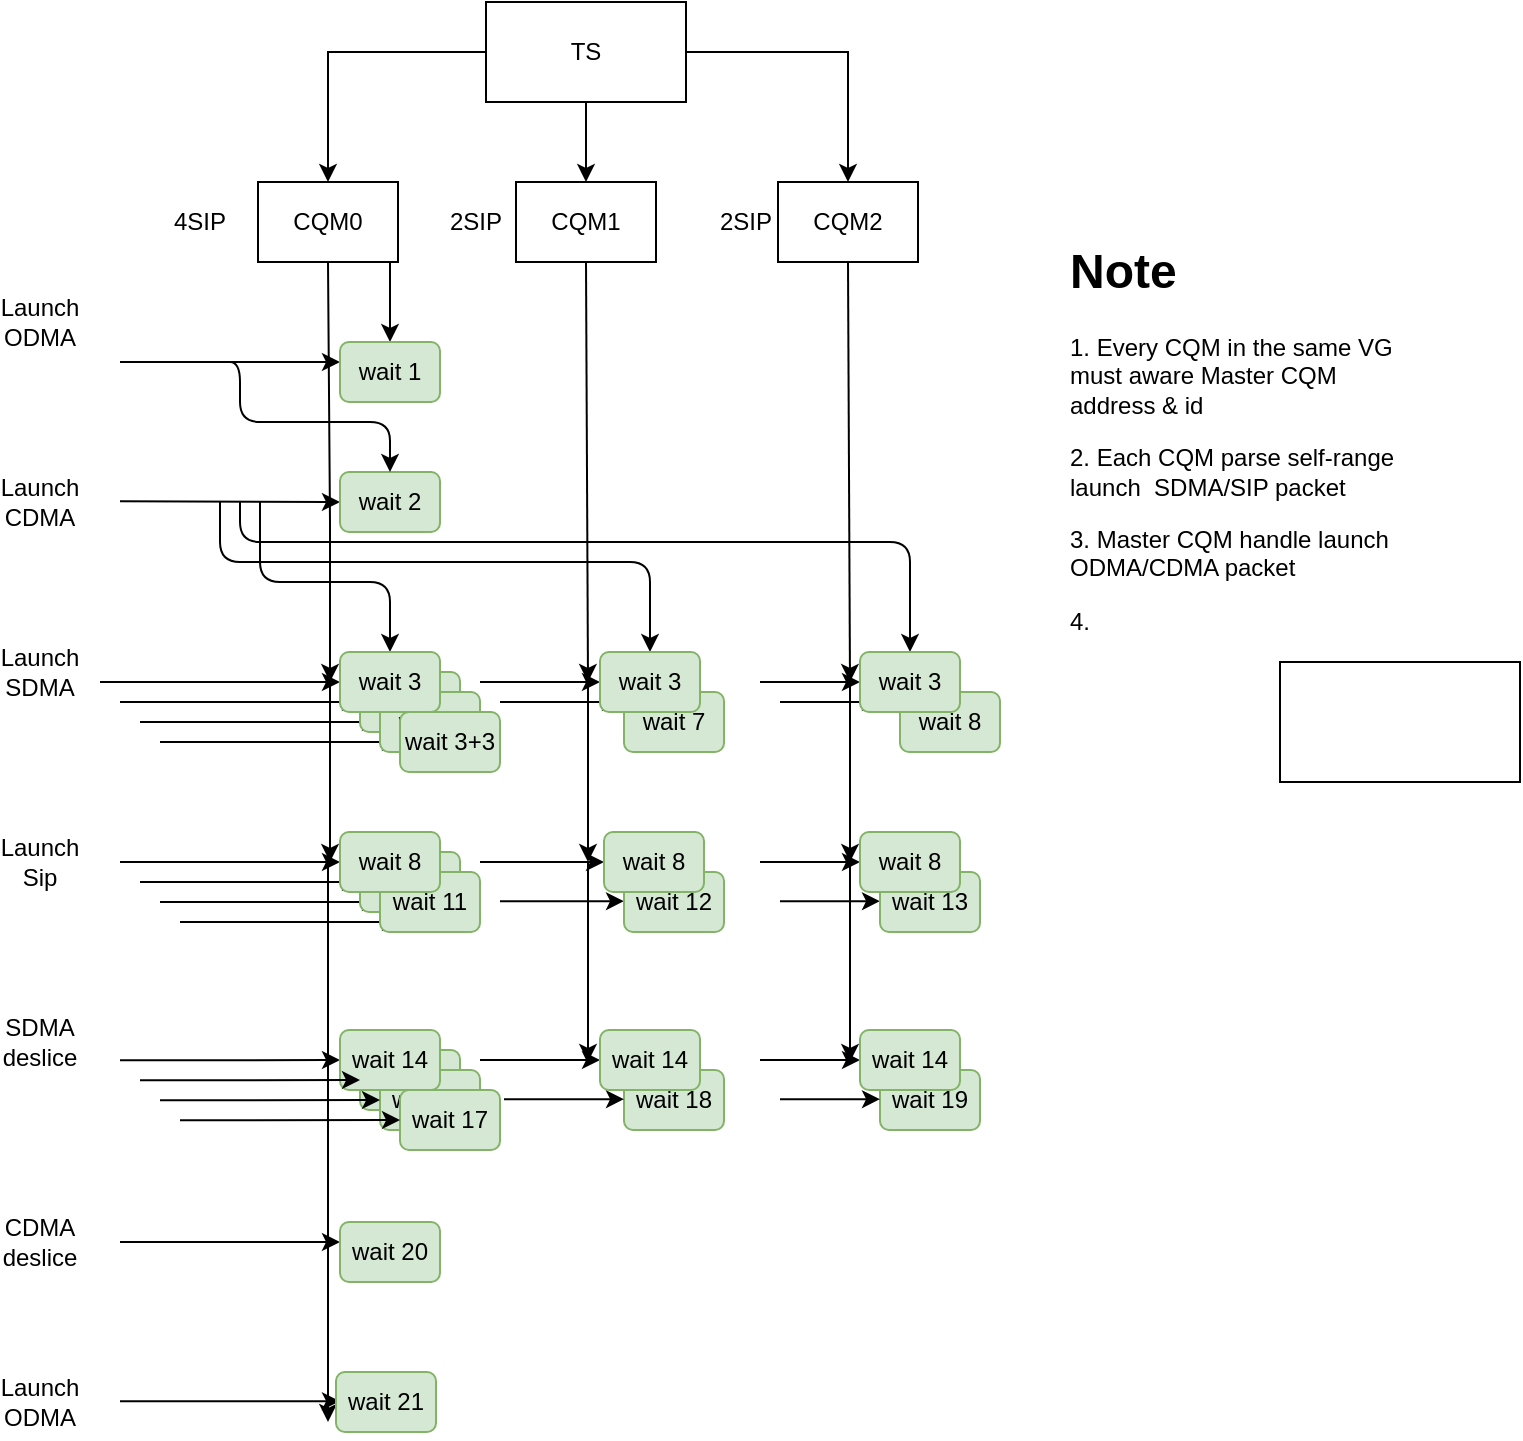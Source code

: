 <mxfile version="14.2.7" type="github">
  <diagram id="mgxzi-yPcugMr2c35Z91" name="Page-1">
    <mxGraphModel dx="1718" dy="963" grid="1" gridSize="10" guides="1" tooltips="1" connect="1" arrows="1" fold="1" page="1" pageScale="1" pageWidth="827" pageHeight="1169" math="0" shadow="0">
      <root>
        <mxCell id="0" />
        <mxCell id="1" parent="0" />
        <mxCell id="G4l-uw-PBjxxs0yxztcG-4" style="edgeStyle=orthogonalEdgeStyle;rounded=0;orthogonalLoop=1;jettySize=auto;html=1;entryX=0.5;entryY=0;entryDx=0;entryDy=0;" edge="1" parent="1" source="K7aWRvvbhgT_T4m95MLQ-1" target="K7aWRvvbhgT_T4m95MLQ-2">
          <mxGeometry relative="1" as="geometry" />
        </mxCell>
        <mxCell id="G4l-uw-PBjxxs0yxztcG-5" style="edgeStyle=orthogonalEdgeStyle;rounded=0;orthogonalLoop=1;jettySize=auto;html=1;entryX=0.5;entryY=0;entryDx=0;entryDy=0;" edge="1" parent="1" source="K7aWRvvbhgT_T4m95MLQ-1" target="K7aWRvvbhgT_T4m95MLQ-4">
          <mxGeometry relative="1" as="geometry" />
        </mxCell>
        <mxCell id="G4l-uw-PBjxxs0yxztcG-6" style="edgeStyle=orthogonalEdgeStyle;rounded=0;orthogonalLoop=1;jettySize=auto;html=1;entryX=0.5;entryY=0;entryDx=0;entryDy=0;" edge="1" parent="1" source="K7aWRvvbhgT_T4m95MLQ-1" target="K7aWRvvbhgT_T4m95MLQ-3">
          <mxGeometry relative="1" as="geometry" />
        </mxCell>
        <mxCell id="K7aWRvvbhgT_T4m95MLQ-1" value="TS" style="rounded=0;whiteSpace=wrap;html=1;" parent="1" vertex="1">
          <mxGeometry x="363" y="10" width="100" height="50" as="geometry" />
        </mxCell>
        <mxCell id="G4l-uw-PBjxxs0yxztcG-20" style="edgeStyle=orthogonalEdgeStyle;rounded=0;orthogonalLoop=1;jettySize=auto;html=1;entryX=0.5;entryY=0;entryDx=0;entryDy=0;" edge="1" parent="1" source="K7aWRvvbhgT_T4m95MLQ-2" target="G4l-uw-PBjxxs0yxztcG-27">
          <mxGeometry relative="1" as="geometry">
            <mxPoint x="270" y="160" as="targetPoint" />
            <Array as="points">
              <mxPoint x="315" y="160" />
              <mxPoint x="315" y="160" />
            </Array>
          </mxGeometry>
        </mxCell>
        <mxCell id="K7aWRvvbhgT_T4m95MLQ-2" value="CQM0" style="rounded=0;whiteSpace=wrap;html=1;" parent="1" vertex="1">
          <mxGeometry x="249" y="100" width="70" height="40" as="geometry" />
        </mxCell>
        <mxCell id="wm0fCTp2LXdAbT0zuXOt-7" style="edgeStyle=none;rounded=0;orthogonalLoop=1;jettySize=auto;html=1;exitX=0.5;exitY=1;exitDx=0;exitDy=0;" parent="1" source="K7aWRvvbhgT_T4m95MLQ-3" edge="1">
          <mxGeometry relative="1" as="geometry">
            <mxPoint x="545" y="350" as="targetPoint" />
          </mxGeometry>
        </mxCell>
        <mxCell id="K7aWRvvbhgT_T4m95MLQ-3" value="CQM2" style="rounded=0;whiteSpace=wrap;html=1;" parent="1" vertex="1">
          <mxGeometry x="509" y="100" width="70" height="40" as="geometry" />
        </mxCell>
        <mxCell id="wm0fCTp2LXdAbT0zuXOt-6" style="edgeStyle=none;rounded=0;orthogonalLoop=1;jettySize=auto;html=1;exitX=0.5;exitY=1;exitDx=0;exitDy=0;" parent="1" source="K7aWRvvbhgT_T4m95MLQ-4" edge="1">
          <mxGeometry relative="1" as="geometry">
            <mxPoint x="414" y="350" as="targetPoint" />
          </mxGeometry>
        </mxCell>
        <mxCell id="K7aWRvvbhgT_T4m95MLQ-4" value="CQM1" style="rounded=0;whiteSpace=wrap;html=1;" parent="1" vertex="1">
          <mxGeometry x="378" y="100" width="70" height="40" as="geometry" />
        </mxCell>
        <mxCell id="wm0fCTp2LXdAbT0zuXOt-1" style="edgeStyle=none;rounded=0;orthogonalLoop=1;jettySize=auto;html=1;" parent="1" edge="1">
          <mxGeometry relative="1" as="geometry">
            <mxPoint x="290" y="190" as="targetPoint" />
            <mxPoint x="180" y="190" as="sourcePoint" />
            <Array as="points">
              <mxPoint x="230" y="190" />
            </Array>
          </mxGeometry>
        </mxCell>
        <mxCell id="K7aWRvvbhgT_T4m95MLQ-5" value="Launch CDMA" style="text;html=1;strokeColor=none;fillColor=none;align=center;verticalAlign=middle;whiteSpace=wrap;rounded=0;" parent="1" vertex="1">
          <mxGeometry x="120" y="250" width="40" height="20" as="geometry" />
        </mxCell>
        <mxCell id="K7aWRvvbhgT_T4m95MLQ-6" value="Launch&lt;br&gt;SDMA" style="text;html=1;strokeColor=none;fillColor=none;align=center;verticalAlign=middle;whiteSpace=wrap;rounded=0;" parent="1" vertex="1">
          <mxGeometry x="120" y="335" width="40" height="20" as="geometry" />
        </mxCell>
        <mxCell id="K7aWRvvbhgT_T4m95MLQ-7" value="Launch&lt;br&gt;Sip" style="text;html=1;strokeColor=none;fillColor=none;align=center;verticalAlign=middle;whiteSpace=wrap;rounded=0;" parent="1" vertex="1">
          <mxGeometry x="120" y="430" width="40" height="20" as="geometry" />
        </mxCell>
        <mxCell id="wm0fCTp2LXdAbT0zuXOt-9" style="edgeStyle=none;rounded=0;orthogonalLoop=1;jettySize=auto;html=1;exitX=0.5;exitY=1;exitDx=0;exitDy=0;" parent="1" source="K7aWRvvbhgT_T4m95MLQ-2" edge="1">
          <mxGeometry relative="1" as="geometry">
            <mxPoint x="285" y="350" as="targetPoint" />
            <mxPoint x="285" y="260" as="sourcePoint" />
            <Array as="points">
              <mxPoint x="285" y="270" />
            </Array>
          </mxGeometry>
        </mxCell>
        <mxCell id="wm0fCTp2LXdAbT0zuXOt-10" style="edgeStyle=none;rounded=0;orthogonalLoop=1;jettySize=auto;html=1;" parent="1" edge="1">
          <mxGeometry relative="1" as="geometry">
            <mxPoint x="285" y="440" as="targetPoint" />
            <mxPoint x="285" y="320" as="sourcePoint" />
          </mxGeometry>
        </mxCell>
        <mxCell id="wm0fCTp2LXdAbT0zuXOt-14" style="edgeStyle=none;rounded=0;orthogonalLoop=1;jettySize=auto;html=1;" parent="1" edge="1">
          <mxGeometry relative="1" as="geometry">
            <mxPoint x="414" y="440" as="targetPoint" />
            <mxPoint x="414" y="350" as="sourcePoint" />
          </mxGeometry>
        </mxCell>
        <mxCell id="wm0fCTp2LXdAbT0zuXOt-17" style="edgeStyle=none;rounded=0;orthogonalLoop=1;jettySize=auto;html=1;" parent="1" edge="1">
          <mxGeometry relative="1" as="geometry">
            <mxPoint x="545" y="440" as="targetPoint" />
            <mxPoint x="545" y="350" as="sourcePoint" />
          </mxGeometry>
        </mxCell>
        <mxCell id="wm0fCTp2LXdAbT0zuXOt-20" value="SDMA deslice" style="text;html=1;strokeColor=none;fillColor=none;align=center;verticalAlign=middle;whiteSpace=wrap;rounded=0;" parent="1" vertex="1">
          <mxGeometry x="120" y="520" width="40" height="20" as="geometry" />
        </mxCell>
        <mxCell id="wm0fCTp2LXdAbT0zuXOt-21" value="CDMA&lt;br&gt;deslice" style="text;html=1;strokeColor=none;fillColor=none;align=center;verticalAlign=middle;whiteSpace=wrap;rounded=0;" parent="1" vertex="1">
          <mxGeometry x="120" y="620" width="40" height="20" as="geometry" />
        </mxCell>
        <mxCell id="wm0fCTp2LXdAbT0zuXOt-22" style="edgeStyle=none;rounded=0;orthogonalLoop=1;jettySize=auto;html=1;entryX=0;entryY=0.5;entryDx=0;entryDy=0;" parent="1" edge="1" target="G4l-uw-PBjxxs0yxztcG-89">
          <mxGeometry relative="1" as="geometry">
            <mxPoint x="630" y="539.17" as="targetPoint" />
            <mxPoint x="500" y="539" as="sourcePoint" />
          </mxGeometry>
        </mxCell>
        <mxCell id="wm0fCTp2LXdAbT0zuXOt-24" style="edgeStyle=none;rounded=0;orthogonalLoop=1;jettySize=auto;html=1;" parent="1" edge="1">
          <mxGeometry relative="1" as="geometry">
            <mxPoint x="290" y="630" as="targetPoint" />
            <mxPoint x="180" y="630.0" as="sourcePoint" />
          </mxGeometry>
        </mxCell>
        <mxCell id="wm0fCTp2LXdAbT0zuXOt-29" style="edgeStyle=none;rounded=0;orthogonalLoop=1;jettySize=auto;html=1;" parent="1" edge="1">
          <mxGeometry relative="1" as="geometry">
            <mxPoint x="414" y="540" as="targetPoint" />
            <mxPoint x="414.0" y="440" as="sourcePoint" />
          </mxGeometry>
        </mxCell>
        <mxCell id="wm0fCTp2LXdAbT0zuXOt-39" style="edgeStyle=none;rounded=0;orthogonalLoop=1;jettySize=auto;html=1;" parent="1" edge="1">
          <mxGeometry relative="1" as="geometry">
            <mxPoint x="284" y="720" as="targetPoint" />
            <mxPoint x="284" y="440" as="sourcePoint" />
          </mxGeometry>
        </mxCell>
        <mxCell id="wm0fCTp2LXdAbT0zuXOt-45" style="edgeStyle=none;rounded=0;orthogonalLoop=1;jettySize=auto;html=1;" parent="1" edge="1">
          <mxGeometry relative="1" as="geometry">
            <mxPoint x="545" y="540" as="targetPoint" />
            <mxPoint x="545" y="440" as="sourcePoint" />
          </mxGeometry>
        </mxCell>
        <mxCell id="G4l-uw-PBjxxs0yxztcG-8" value="Launch ODMA" style="text;html=1;strokeColor=none;fillColor=none;align=center;verticalAlign=middle;whiteSpace=wrap;rounded=0;" vertex="1" parent="1">
          <mxGeometry x="120" y="160" width="40" height="20" as="geometry" />
        </mxCell>
        <mxCell id="G4l-uw-PBjxxs0yxztcG-9" style="edgeStyle=none;rounded=0;orthogonalLoop=1;jettySize=auto;html=1;entryX=0;entryY=0.5;entryDx=0;entryDy=0;" edge="1" parent="1" target="G4l-uw-PBjxxs0yxztcG-28">
          <mxGeometry relative="1" as="geometry">
            <mxPoint x="280.0" y="259.58" as="targetPoint" />
            <mxPoint x="180" y="259.58" as="sourcePoint" />
          </mxGeometry>
        </mxCell>
        <mxCell id="G4l-uw-PBjxxs0yxztcG-41" style="edgeStyle=orthogonalEdgeStyle;rounded=1;orthogonalLoop=1;jettySize=auto;html=1;entryX=0.5;entryY=0;entryDx=0;entryDy=0;" edge="1" parent="1" target="G4l-uw-PBjxxs0yxztcG-37">
          <mxGeometry relative="1" as="geometry">
            <mxPoint x="230" y="260" as="sourcePoint" />
            <Array as="points">
              <mxPoint x="230" y="290" />
              <mxPoint x="445" y="290" />
            </Array>
          </mxGeometry>
        </mxCell>
        <mxCell id="G4l-uw-PBjxxs0yxztcG-27" value="wait 1" style="rounded=1;whiteSpace=wrap;html=1;fillColor=#d5e8d4;strokeColor=#82b366;" vertex="1" parent="1">
          <mxGeometry x="290" y="180" width="50" height="30" as="geometry" />
        </mxCell>
        <mxCell id="G4l-uw-PBjxxs0yxztcG-28" value="wait 2" style="rounded=1;whiteSpace=wrap;html=1;fillColor=#d5e8d4;strokeColor=#82b366;" vertex="1" parent="1">
          <mxGeometry x="290" y="245" width="50" height="30" as="geometry" />
        </mxCell>
        <mxCell id="G4l-uw-PBjxxs0yxztcG-33" value="" style="endArrow=classic;html=1;entryX=0.5;entryY=0;entryDx=0;entryDy=0;rounded=1;edgeStyle=orthogonalEdgeStyle;" edge="1" parent="1" target="G4l-uw-PBjxxs0yxztcG-28">
          <mxGeometry width="50" height="50" relative="1" as="geometry">
            <mxPoint x="230" y="190" as="sourcePoint" />
            <mxPoint x="440" y="250" as="targetPoint" />
            <Array as="points">
              <mxPoint x="240" y="190" />
              <mxPoint x="240" y="220" />
              <mxPoint x="315" y="220" />
            </Array>
          </mxGeometry>
        </mxCell>
        <mxCell id="G4l-uw-PBjxxs0yxztcG-42" style="edgeStyle=orthogonalEdgeStyle;rounded=1;orthogonalLoop=1;jettySize=auto;html=1;entryX=0.5;entryY=0;entryDx=0;entryDy=0;" edge="1" parent="1" target="G4l-uw-PBjxxs0yxztcG-38">
          <mxGeometry relative="1" as="geometry">
            <mxPoint x="240" y="260" as="sourcePoint" />
            <mxPoint x="455" y="315" as="targetPoint" />
            <Array as="points">
              <mxPoint x="240" y="280" />
              <mxPoint x="575" y="280" />
            </Array>
          </mxGeometry>
        </mxCell>
        <mxCell id="G4l-uw-PBjxxs0yxztcG-43" style="edgeStyle=orthogonalEdgeStyle;rounded=1;orthogonalLoop=1;jettySize=auto;html=1;entryX=0.5;entryY=0;entryDx=0;entryDy=0;" edge="1" parent="1" target="G4l-uw-PBjxxs0yxztcG-31">
          <mxGeometry relative="1" as="geometry">
            <mxPoint x="250" y="260" as="sourcePoint" />
            <mxPoint x="585" y="315" as="targetPoint" />
            <Array as="points">
              <mxPoint x="250" y="300" />
              <mxPoint x="315" y="300" />
            </Array>
          </mxGeometry>
        </mxCell>
        <mxCell id="G4l-uw-PBjxxs0yxztcG-45" value="4SIP" style="text;html=1;strokeColor=none;fillColor=none;align=center;verticalAlign=middle;whiteSpace=wrap;rounded=0;" vertex="1" parent="1">
          <mxGeometry x="200" y="110" width="40" height="20" as="geometry" />
        </mxCell>
        <mxCell id="G4l-uw-PBjxxs0yxztcG-46" value="2SIP" style="text;html=1;strokeColor=none;fillColor=none;align=center;verticalAlign=middle;whiteSpace=wrap;rounded=0;" vertex="1" parent="1">
          <mxGeometry x="338" y="110" width="40" height="20" as="geometry" />
        </mxCell>
        <mxCell id="G4l-uw-PBjxxs0yxztcG-47" value="2SIP" style="text;html=1;strokeColor=none;fillColor=none;align=center;verticalAlign=middle;whiteSpace=wrap;rounded=0;" vertex="1" parent="1">
          <mxGeometry x="473" y="110" width="40" height="20" as="geometry" />
        </mxCell>
        <mxCell id="G4l-uw-PBjxxs0yxztcG-51" style="edgeStyle=none;rounded=0;orthogonalLoop=1;jettySize=auto;html=1;" edge="1" parent="1" target="G4l-uw-PBjxxs0yxztcG-31">
          <mxGeometry relative="1" as="geometry">
            <mxPoint x="620.0" y="350" as="targetPoint" />
            <mxPoint x="170" y="350" as="sourcePoint" />
          </mxGeometry>
        </mxCell>
        <mxCell id="G4l-uw-PBjxxs0yxztcG-52" style="edgeStyle=none;rounded=0;orthogonalLoop=1;jettySize=auto;html=1;" edge="1" parent="1" target="G4l-uw-PBjxxs0yxztcG-37">
          <mxGeometry relative="1" as="geometry">
            <mxPoint x="620.0" y="350" as="targetPoint" />
            <mxPoint x="360" y="350" as="sourcePoint" />
          </mxGeometry>
        </mxCell>
        <mxCell id="G4l-uw-PBjxxs0yxztcG-53" style="edgeStyle=none;rounded=0;orthogonalLoop=1;jettySize=auto;html=1;" edge="1" parent="1" target="G4l-uw-PBjxxs0yxztcG-38">
          <mxGeometry relative="1" as="geometry">
            <mxPoint x="620.0" y="350" as="targetPoint" />
            <mxPoint x="500" y="350" as="sourcePoint" />
          </mxGeometry>
        </mxCell>
        <mxCell id="G4l-uw-PBjxxs0yxztcG-54" value="&lt;h1&gt;Note&lt;/h1&gt;&lt;p&gt;1. Every CQM in the same VG must aware Master CQM address &amp;amp; id&lt;/p&gt;&lt;p&gt;2. Each CQM parse self-range launch&amp;nbsp; SDMA/SIP packet&lt;/p&gt;&lt;p&gt;3. Master CQM handle launch ODMA/CDMA packet&lt;/p&gt;&lt;p&gt;4.&amp;nbsp;&lt;/p&gt;" style="text;html=1;strokeColor=none;fillColor=none;spacing=5;spacingTop=-20;whiteSpace=wrap;overflow=hidden;rounded=0;" vertex="1" parent="1">
          <mxGeometry x="650" y="125" width="180" height="255" as="geometry" />
        </mxCell>
        <mxCell id="G4l-uw-PBjxxs0yxztcG-55" style="edgeStyle=none;rounded=0;orthogonalLoop=1;jettySize=auto;html=1;" edge="1" parent="1">
          <mxGeometry relative="1" as="geometry">
            <mxPoint x="300.0" y="360" as="targetPoint" />
            <mxPoint x="180" y="360" as="sourcePoint" />
          </mxGeometry>
        </mxCell>
        <mxCell id="G4l-uw-PBjxxs0yxztcG-56" style="edgeStyle=none;rounded=0;orthogonalLoop=1;jettySize=auto;html=1;" edge="1" parent="1">
          <mxGeometry relative="1" as="geometry">
            <mxPoint x="310.0" y="370" as="targetPoint" />
            <mxPoint x="190" y="370" as="sourcePoint" />
          </mxGeometry>
        </mxCell>
        <mxCell id="G4l-uw-PBjxxs0yxztcG-57" style="edgeStyle=none;rounded=0;orthogonalLoop=1;jettySize=auto;html=1;" edge="1" parent="1">
          <mxGeometry relative="1" as="geometry">
            <mxPoint x="320.0" y="380" as="targetPoint" />
            <mxPoint x="200" y="380" as="sourcePoint" />
          </mxGeometry>
        </mxCell>
        <mxCell id="G4l-uw-PBjxxs0yxztcG-60" style="edgeStyle=none;rounded=0;orthogonalLoop=1;jettySize=auto;html=1;" edge="1" parent="1" target="G4l-uw-PBjxxs0yxztcG-59">
          <mxGeometry relative="1" as="geometry">
            <mxPoint x="630" y="440" as="targetPoint" />
            <mxPoint x="360" y="440" as="sourcePoint" />
          </mxGeometry>
        </mxCell>
        <mxCell id="G4l-uw-PBjxxs0yxztcG-62" value="wait 3" style="rounded=1;whiteSpace=wrap;html=1;fillColor=#d5e8d4;strokeColor=#82b366;" vertex="1" parent="1">
          <mxGeometry x="300" y="345" width="50" height="30" as="geometry" />
        </mxCell>
        <mxCell id="G4l-uw-PBjxxs0yxztcG-63" value="wait 3" style="rounded=1;whiteSpace=wrap;html=1;fillColor=#d5e8d4;strokeColor=#82b366;" vertex="1" parent="1">
          <mxGeometry x="310" y="355" width="50" height="30" as="geometry" />
        </mxCell>
        <mxCell id="G4l-uw-PBjxxs0yxztcG-64" value="wait 3+3" style="rounded=1;whiteSpace=wrap;html=1;fillColor=#d5e8d4;strokeColor=#82b366;" vertex="1" parent="1">
          <mxGeometry x="320" y="365" width="50" height="30" as="geometry" />
        </mxCell>
        <mxCell id="G4l-uw-PBjxxs0yxztcG-66" value="wait 7" style="rounded=1;whiteSpace=wrap;html=1;fillColor=#d5e8d4;strokeColor=#82b366;" vertex="1" parent="1">
          <mxGeometry x="432" y="355" width="50" height="30" as="geometry" />
        </mxCell>
        <mxCell id="G4l-uw-PBjxxs0yxztcG-67" value="wait 8" style="rounded=1;whiteSpace=wrap;html=1;fillColor=#d5e8d4;strokeColor=#82b366;" vertex="1" parent="1">
          <mxGeometry x="570" y="355" width="50" height="30" as="geometry" />
        </mxCell>
        <mxCell id="G4l-uw-PBjxxs0yxztcG-68" style="edgeStyle=none;rounded=0;orthogonalLoop=1;jettySize=auto;html=1;" edge="1" parent="1">
          <mxGeometry relative="1" as="geometry">
            <mxPoint x="430" y="360" as="targetPoint" />
            <mxPoint x="370" y="360" as="sourcePoint" />
          </mxGeometry>
        </mxCell>
        <mxCell id="G4l-uw-PBjxxs0yxztcG-70" style="edgeStyle=none;rounded=0;orthogonalLoop=1;jettySize=auto;html=1;" edge="1" parent="1">
          <mxGeometry relative="1" as="geometry">
            <mxPoint x="560" y="360" as="targetPoint" />
            <mxPoint x="510" y="360" as="sourcePoint" />
          </mxGeometry>
        </mxCell>
        <mxCell id="G4l-uw-PBjxxs0yxztcG-31" value="wait 3" style="rounded=1;whiteSpace=wrap;html=1;fillColor=#d5e8d4;strokeColor=#82b366;" vertex="1" parent="1">
          <mxGeometry x="290" y="335" width="50" height="30" as="geometry" />
        </mxCell>
        <mxCell id="G4l-uw-PBjxxs0yxztcG-37" value="wait 3" style="rounded=1;whiteSpace=wrap;html=1;fillColor=#d5e8d4;strokeColor=#82b366;" vertex="1" parent="1">
          <mxGeometry x="420" y="335" width="50" height="30" as="geometry" />
        </mxCell>
        <mxCell id="G4l-uw-PBjxxs0yxztcG-38" value="wait 3" style="rounded=1;whiteSpace=wrap;html=1;fillColor=#d5e8d4;strokeColor=#82b366;" vertex="1" parent="1">
          <mxGeometry x="550" y="335" width="50" height="30" as="geometry" />
        </mxCell>
        <mxCell id="G4l-uw-PBjxxs0yxztcG-71" style="edgeStyle=none;rounded=0;orthogonalLoop=1;jettySize=auto;html=1;" edge="1" parent="1" target="G4l-uw-PBjxxs0yxztcG-58">
          <mxGeometry relative="1" as="geometry">
            <mxPoint x="422" y="440" as="targetPoint" />
            <mxPoint x="180" y="440" as="sourcePoint" />
          </mxGeometry>
        </mxCell>
        <mxCell id="G4l-uw-PBjxxs0yxztcG-72" style="edgeStyle=none;rounded=0;orthogonalLoop=1;jettySize=auto;html=1;" edge="1" parent="1" target="G4l-uw-PBjxxs0yxztcG-61">
          <mxGeometry relative="1" as="geometry">
            <mxPoint x="630" y="440" as="targetPoint" />
            <mxPoint x="500" y="440" as="sourcePoint" />
          </mxGeometry>
        </mxCell>
        <mxCell id="G4l-uw-PBjxxs0yxztcG-75" style="edgeStyle=none;rounded=0;orthogonalLoop=1;jettySize=auto;html=1;" edge="1" parent="1">
          <mxGeometry relative="1" as="geometry">
            <mxPoint x="300" y="450" as="targetPoint" />
            <mxPoint x="190" y="450" as="sourcePoint" />
          </mxGeometry>
        </mxCell>
        <mxCell id="G4l-uw-PBjxxs0yxztcG-76" style="edgeStyle=none;rounded=0;orthogonalLoop=1;jettySize=auto;html=1;" edge="1" parent="1">
          <mxGeometry relative="1" as="geometry">
            <mxPoint x="310" y="460" as="targetPoint" />
            <mxPoint x="200" y="460" as="sourcePoint" />
          </mxGeometry>
        </mxCell>
        <mxCell id="G4l-uw-PBjxxs0yxztcG-77" style="edgeStyle=none;rounded=0;orthogonalLoop=1;jettySize=auto;html=1;" edge="1" parent="1">
          <mxGeometry relative="1" as="geometry">
            <mxPoint x="320" y="470" as="targetPoint" />
            <mxPoint x="210" y="470" as="sourcePoint" />
          </mxGeometry>
        </mxCell>
        <mxCell id="G4l-uw-PBjxxs0yxztcG-78" value="wait 11" style="rounded=1;whiteSpace=wrap;html=1;fillColor=#d5e8d4;strokeColor=#82b366;" vertex="1" parent="1">
          <mxGeometry x="300" y="435" width="50" height="30" as="geometry" />
        </mxCell>
        <mxCell id="G4l-uw-PBjxxs0yxztcG-79" value="wait 11" style="rounded=1;whiteSpace=wrap;html=1;fillColor=#d5e8d4;strokeColor=#82b366;" vertex="1" parent="1">
          <mxGeometry x="310" y="445" width="50" height="30" as="geometry" />
        </mxCell>
        <mxCell id="G4l-uw-PBjxxs0yxztcG-81" style="edgeStyle=none;rounded=0;orthogonalLoop=1;jettySize=auto;html=1;" edge="1" parent="1">
          <mxGeometry relative="1" as="geometry">
            <mxPoint x="432" y="459.58" as="targetPoint" />
            <mxPoint x="370" y="459.58" as="sourcePoint" />
          </mxGeometry>
        </mxCell>
        <mxCell id="G4l-uw-PBjxxs0yxztcG-82" value="wait 12" style="rounded=1;whiteSpace=wrap;html=1;fillColor=#d5e8d4;strokeColor=#82b366;" vertex="1" parent="1">
          <mxGeometry x="432" y="445" width="50" height="30" as="geometry" />
        </mxCell>
        <mxCell id="G4l-uw-PBjxxs0yxztcG-83" style="edgeStyle=none;rounded=0;orthogonalLoop=1;jettySize=auto;html=1;" edge="1" parent="1">
          <mxGeometry relative="1" as="geometry">
            <mxPoint x="560" y="459.58" as="targetPoint" />
            <mxPoint x="510" y="459.58" as="sourcePoint" />
          </mxGeometry>
        </mxCell>
        <mxCell id="G4l-uw-PBjxxs0yxztcG-84" value="wait 13" style="rounded=1;whiteSpace=wrap;html=1;fillColor=#d5e8d4;strokeColor=#82b366;" vertex="1" parent="1">
          <mxGeometry x="560" y="445" width="50" height="30" as="geometry" />
        </mxCell>
        <mxCell id="G4l-uw-PBjxxs0yxztcG-58" value="wait 8" style="rounded=1;whiteSpace=wrap;html=1;fillColor=#d5e8d4;strokeColor=#82b366;" vertex="1" parent="1">
          <mxGeometry x="290" y="425" width="50" height="30" as="geometry" />
        </mxCell>
        <mxCell id="G4l-uw-PBjxxs0yxztcG-59" value="wait 8" style="rounded=1;whiteSpace=wrap;html=1;fillColor=#d5e8d4;strokeColor=#82b366;" vertex="1" parent="1">
          <mxGeometry x="422" y="425" width="50" height="30" as="geometry" />
        </mxCell>
        <mxCell id="G4l-uw-PBjxxs0yxztcG-61" value="wait 8" style="rounded=1;whiteSpace=wrap;html=1;fillColor=#d5e8d4;strokeColor=#82b366;" vertex="1" parent="1">
          <mxGeometry x="550" y="425" width="50" height="30" as="geometry" />
        </mxCell>
        <mxCell id="G4l-uw-PBjxxs0yxztcG-86" style="edgeStyle=none;rounded=0;orthogonalLoop=1;jettySize=auto;html=1;" edge="1" parent="1" target="G4l-uw-PBjxxs0yxztcG-80">
          <mxGeometry relative="1" as="geometry">
            <mxPoint x="630" y="539.17" as="targetPoint" />
            <mxPoint x="180" y="539.17" as="sourcePoint" />
          </mxGeometry>
        </mxCell>
        <mxCell id="G4l-uw-PBjxxs0yxztcG-88" style="edgeStyle=none;rounded=0;orthogonalLoop=1;jettySize=auto;html=1;" edge="1" parent="1" target="G4l-uw-PBjxxs0yxztcG-87">
          <mxGeometry relative="1" as="geometry">
            <mxPoint x="630" y="539.17" as="targetPoint" />
            <mxPoint x="360" y="539" as="sourcePoint" />
          </mxGeometry>
        </mxCell>
        <mxCell id="G4l-uw-PBjxxs0yxztcG-90" value="" style="rounded=0;whiteSpace=wrap;html=1;" vertex="1" parent="1">
          <mxGeometry x="760" y="340" width="120" height="60" as="geometry" />
        </mxCell>
        <mxCell id="G4l-uw-PBjxxs0yxztcG-91" value="wait 14" style="rounded=1;whiteSpace=wrap;html=1;fillColor=#d5e8d4;strokeColor=#82b366;" vertex="1" parent="1">
          <mxGeometry x="300" y="534" width="50" height="30" as="geometry" />
        </mxCell>
        <mxCell id="G4l-uw-PBjxxs0yxztcG-92" value="wait 14" style="rounded=1;whiteSpace=wrap;html=1;fillColor=#d5e8d4;strokeColor=#82b366;" vertex="1" parent="1">
          <mxGeometry x="310" y="544" width="50" height="30" as="geometry" />
        </mxCell>
        <mxCell id="G4l-uw-PBjxxs0yxztcG-93" value="wait 17" style="rounded=1;whiteSpace=wrap;html=1;fillColor=#d5e8d4;strokeColor=#82b366;" vertex="1" parent="1">
          <mxGeometry x="320" y="554" width="50" height="30" as="geometry" />
        </mxCell>
        <mxCell id="G4l-uw-PBjxxs0yxztcG-94" value="wait 18" style="rounded=1;whiteSpace=wrap;html=1;fillColor=#d5e8d4;strokeColor=#82b366;" vertex="1" parent="1">
          <mxGeometry x="432" y="544" width="50" height="30" as="geometry" />
        </mxCell>
        <mxCell id="G4l-uw-PBjxxs0yxztcG-95" value="wait 19" style="rounded=1;whiteSpace=wrap;html=1;fillColor=#d5e8d4;strokeColor=#82b366;" vertex="1" parent="1">
          <mxGeometry x="560" y="544" width="50" height="30" as="geometry" />
        </mxCell>
        <mxCell id="G4l-uw-PBjxxs0yxztcG-80" value="wait 14" style="rounded=1;whiteSpace=wrap;html=1;fillColor=#d5e8d4;strokeColor=#82b366;" vertex="1" parent="1">
          <mxGeometry x="290" y="524" width="50" height="30" as="geometry" />
        </mxCell>
        <mxCell id="G4l-uw-PBjxxs0yxztcG-87" value="wait 14" style="rounded=1;whiteSpace=wrap;html=1;fillColor=#d5e8d4;strokeColor=#82b366;" vertex="1" parent="1">
          <mxGeometry x="420" y="524" width="50" height="30" as="geometry" />
        </mxCell>
        <mxCell id="G4l-uw-PBjxxs0yxztcG-89" value="wait 14" style="rounded=1;whiteSpace=wrap;html=1;fillColor=#d5e8d4;strokeColor=#82b366;" vertex="1" parent="1">
          <mxGeometry x="550" y="524" width="50" height="30" as="geometry" />
        </mxCell>
        <mxCell id="G4l-uw-PBjxxs0yxztcG-96" style="edgeStyle=none;rounded=0;orthogonalLoop=1;jettySize=auto;html=1;" edge="1" parent="1">
          <mxGeometry relative="1" as="geometry">
            <mxPoint x="300" y="549.031" as="targetPoint" />
            <mxPoint x="190" y="549.17" as="sourcePoint" />
          </mxGeometry>
        </mxCell>
        <mxCell id="G4l-uw-PBjxxs0yxztcG-97" style="edgeStyle=none;rounded=0;orthogonalLoop=1;jettySize=auto;html=1;" edge="1" parent="1">
          <mxGeometry relative="1" as="geometry">
            <mxPoint x="310" y="559.031" as="targetPoint" />
            <mxPoint x="200" y="559.17" as="sourcePoint" />
          </mxGeometry>
        </mxCell>
        <mxCell id="G4l-uw-PBjxxs0yxztcG-98" style="edgeStyle=none;rounded=0;orthogonalLoop=1;jettySize=auto;html=1;" edge="1" parent="1">
          <mxGeometry relative="1" as="geometry">
            <mxPoint x="320" y="569.031" as="targetPoint" />
            <mxPoint x="210" y="569.17" as="sourcePoint" />
          </mxGeometry>
        </mxCell>
        <mxCell id="G4l-uw-PBjxxs0yxztcG-100" style="edgeStyle=none;rounded=0;orthogonalLoop=1;jettySize=auto;html=1;" edge="1" parent="1">
          <mxGeometry relative="1" as="geometry">
            <mxPoint x="432" y="558.58" as="targetPoint" />
            <mxPoint x="372" y="558.58" as="sourcePoint" />
          </mxGeometry>
        </mxCell>
        <mxCell id="G4l-uw-PBjxxs0yxztcG-102" style="edgeStyle=none;rounded=0;orthogonalLoop=1;jettySize=auto;html=1;entryX=0;entryY=0.5;entryDx=0;entryDy=0;" edge="1" parent="1">
          <mxGeometry relative="1" as="geometry">
            <mxPoint x="560" y="558.58" as="targetPoint" />
            <mxPoint x="510" y="558.58" as="sourcePoint" />
          </mxGeometry>
        </mxCell>
        <mxCell id="G4l-uw-PBjxxs0yxztcG-104" value="wait 20" style="rounded=1;whiteSpace=wrap;html=1;fillColor=#d5e8d4;strokeColor=#82b366;" vertex="1" parent="1">
          <mxGeometry x="290" y="620" width="50" height="30" as="geometry" />
        </mxCell>
        <mxCell id="G4l-uw-PBjxxs0yxztcG-105" value="Launch ODMA" style="text;html=1;strokeColor=none;fillColor=none;align=center;verticalAlign=middle;whiteSpace=wrap;rounded=0;" vertex="1" parent="1">
          <mxGeometry x="120" y="700" width="40" height="20" as="geometry" />
        </mxCell>
        <mxCell id="G4l-uw-PBjxxs0yxztcG-106" style="edgeStyle=none;rounded=0;orthogonalLoop=1;jettySize=auto;html=1;" edge="1" parent="1">
          <mxGeometry relative="1" as="geometry">
            <mxPoint x="290" y="709.58" as="targetPoint" />
            <mxPoint x="180" y="709.58" as="sourcePoint" />
          </mxGeometry>
        </mxCell>
        <mxCell id="G4l-uw-PBjxxs0yxztcG-108" value="wait 21" style="rounded=1;whiteSpace=wrap;html=1;fillColor=#d5e8d4;strokeColor=#82b366;" vertex="1" parent="1">
          <mxGeometry x="288" y="695" width="50" height="30" as="geometry" />
        </mxCell>
      </root>
    </mxGraphModel>
  </diagram>
</mxfile>
